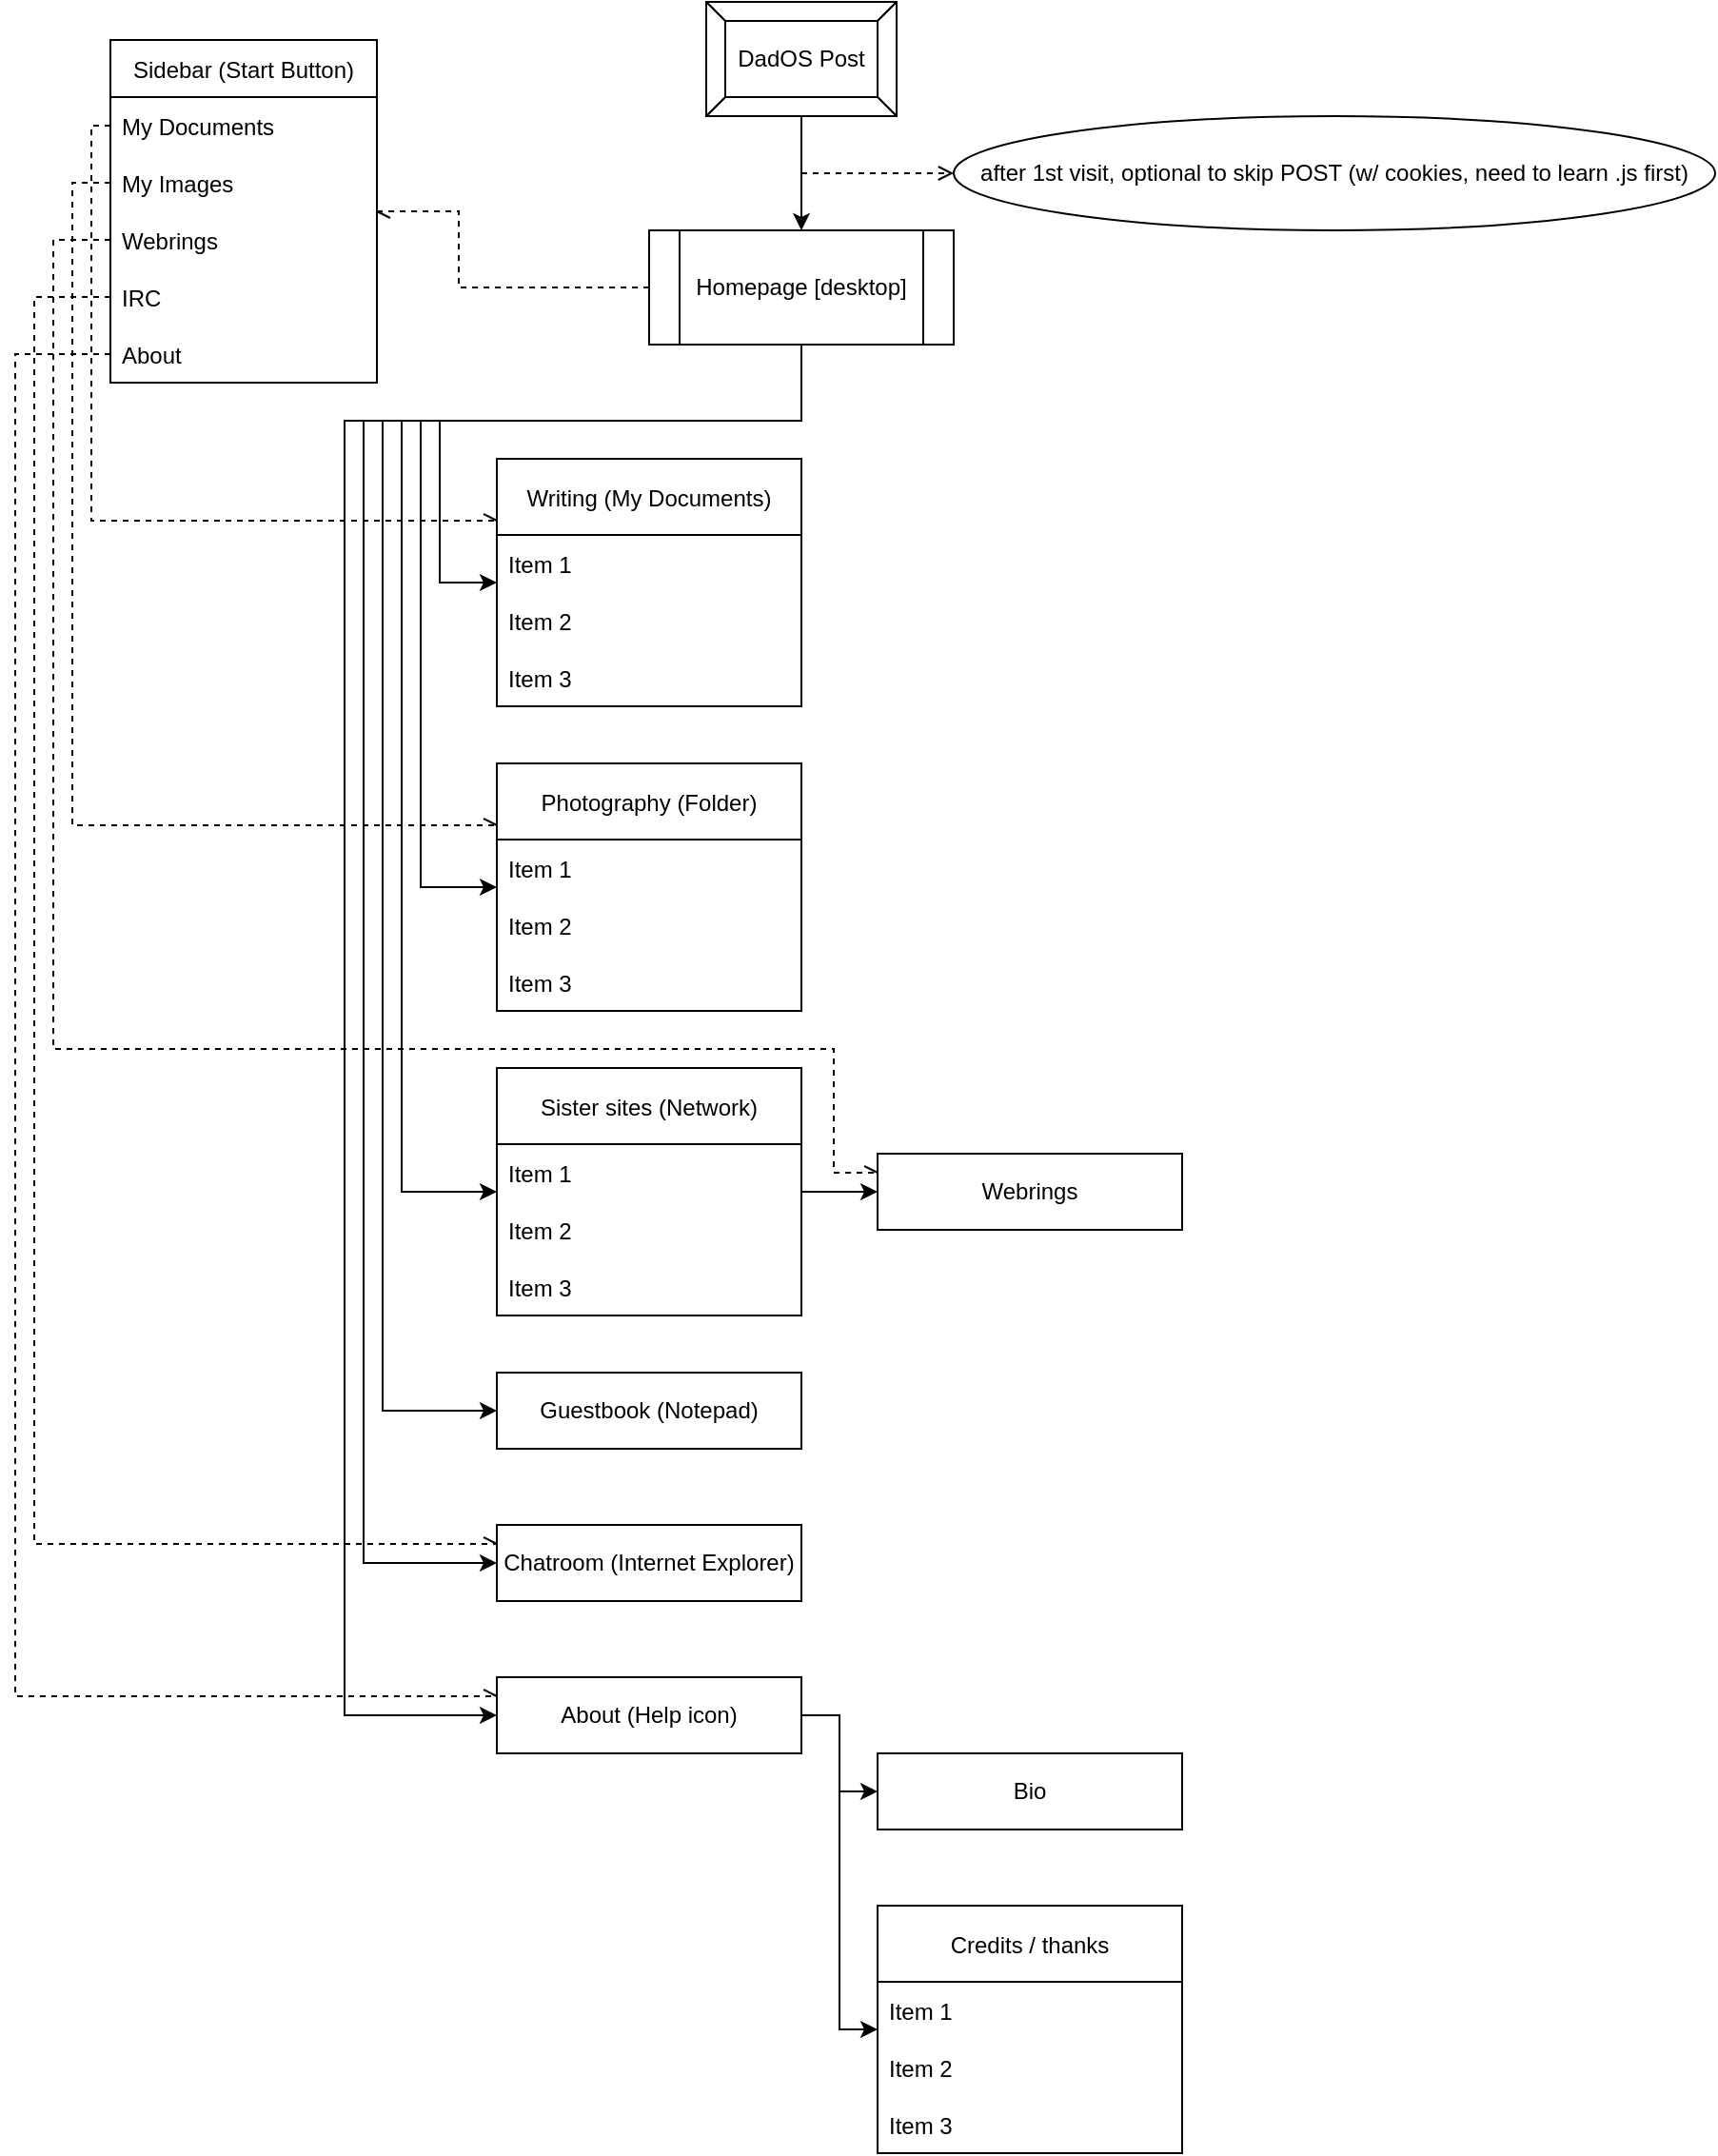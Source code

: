 <mxfile version="20.3.0" type="device"><diagram name="Page-1" id="2c0d36ab-eaac-3732-788b-9136903baeff"><mxGraphModel dx="2942" dy="1235" grid="1" gridSize="10" guides="1" tooltips="1" connect="1" arrows="1" fold="1" page="1" pageScale="1.5" pageWidth="1169" pageHeight="827" background="none" math="0" shadow="0"><root><mxCell id="0"/><mxCell id="1" parent="0"/><mxCell id="GZ8DInsidlxpr8sCD3fV-8" value="" style="group" vertex="1" connectable="0" parent="1"><mxGeometry x="430" y="70" width="893" height="1130" as="geometry"/></mxCell><mxCell id="g5wH9F-Kzj5jRo30LGMI-126" value="Homepage [desktop]" style="shape=process;whiteSpace=wrap;html=1;backgroundOutline=1;fontFamily=Helvetica;fontSize=12;fontColor=default;align=center;strokeColor=default;fillColor=default;" parent="GZ8DInsidlxpr8sCD3fV-8" vertex="1"><mxGeometry x="333" y="120" width="160" height="60" as="geometry"/></mxCell><mxCell id="g5wH9F-Kzj5jRo30LGMI-139" value="Writing (My Documents)" style="swimlane;fontStyle=0;childLayout=stackLayout;horizontal=1;startSize=40;horizontalStack=0;resizeParent=1;resizeParentMax=0;resizeLast=0;collapsible=1;marginBottom=0;" parent="GZ8DInsidlxpr8sCD3fV-8" vertex="1"><mxGeometry x="253" y="240" width="160" height="130" as="geometry"><mxRectangle x="700" y="200" width="160" height="40" as="alternateBounds"/></mxGeometry></mxCell><mxCell id="g5wH9F-Kzj5jRo30LGMI-140" value="Item 1" style="text;strokeColor=none;fillColor=none;align=left;verticalAlign=middle;spacingLeft=4;spacingRight=4;overflow=hidden;points=[[0,0.5],[1,0.5]];portConstraint=eastwest;rotatable=0;" parent="g5wH9F-Kzj5jRo30LGMI-139" vertex="1"><mxGeometry y="40" width="160" height="30" as="geometry"/></mxCell><mxCell id="g5wH9F-Kzj5jRo30LGMI-141" value="Item 2" style="text;strokeColor=none;fillColor=none;align=left;verticalAlign=middle;spacingLeft=4;spacingRight=4;overflow=hidden;points=[[0,0.5],[1,0.5]];portConstraint=eastwest;rotatable=0;" parent="g5wH9F-Kzj5jRo30LGMI-139" vertex="1"><mxGeometry y="70" width="160" height="30" as="geometry"/></mxCell><mxCell id="g5wH9F-Kzj5jRo30LGMI-142" value="Item 3" style="text;strokeColor=none;fillColor=none;align=left;verticalAlign=middle;spacingLeft=4;spacingRight=4;overflow=hidden;points=[[0,0.5],[1,0.5]];portConstraint=eastwest;rotatable=0;" parent="g5wH9F-Kzj5jRo30LGMI-139" vertex="1"><mxGeometry y="100" width="160" height="30" as="geometry"/></mxCell><mxCell id="g5wH9F-Kzj5jRo30LGMI-152" style="edgeStyle=orthogonalEdgeStyle;rounded=0;orthogonalLoop=1;jettySize=auto;html=1;exitX=0.5;exitY=1;exitDx=0;exitDy=0;entryX=0;entryY=0.5;entryDx=0;entryDy=0;" parent="GZ8DInsidlxpr8sCD3fV-8" source="g5wH9F-Kzj5jRo30LGMI-126" target="g5wH9F-Kzj5jRo30LGMI-139" edge="1"><mxGeometry relative="1" as="geometry"><mxPoint x="-107" y="240" as="targetPoint"/><Array as="points"><mxPoint x="413" y="220"/><mxPoint x="223" y="220"/><mxPoint x="223" y="305"/></Array></mxGeometry></mxCell><mxCell id="g5wH9F-Kzj5jRo30LGMI-143" value="Photography (Folder)" style="swimlane;fontStyle=0;childLayout=stackLayout;horizontal=1;startSize=40;horizontalStack=0;resizeParent=1;resizeParentMax=0;resizeLast=0;collapsible=1;marginBottom=0;" parent="GZ8DInsidlxpr8sCD3fV-8" vertex="1"><mxGeometry x="253" y="400" width="160" height="130" as="geometry"><mxRectangle x="700" y="360" width="160" height="40" as="alternateBounds"/></mxGeometry></mxCell><mxCell id="g5wH9F-Kzj5jRo30LGMI-144" value="Item 1" style="text;strokeColor=none;fillColor=none;align=left;verticalAlign=middle;spacingLeft=4;spacingRight=4;overflow=hidden;points=[[0,0.5],[1,0.5]];portConstraint=eastwest;rotatable=0;" parent="g5wH9F-Kzj5jRo30LGMI-143" vertex="1"><mxGeometry y="40" width="160" height="30" as="geometry"/></mxCell><mxCell id="g5wH9F-Kzj5jRo30LGMI-145" value="Item 2" style="text;strokeColor=none;fillColor=none;align=left;verticalAlign=middle;spacingLeft=4;spacingRight=4;overflow=hidden;points=[[0,0.5],[1,0.5]];portConstraint=eastwest;rotatable=0;" parent="g5wH9F-Kzj5jRo30LGMI-143" vertex="1"><mxGeometry y="70" width="160" height="30" as="geometry"/></mxCell><mxCell id="g5wH9F-Kzj5jRo30LGMI-146" value="Item 3" style="text;strokeColor=none;fillColor=none;align=left;verticalAlign=middle;spacingLeft=4;spacingRight=4;overflow=hidden;points=[[0,0.5],[1,0.5]];portConstraint=eastwest;rotatable=0;" parent="g5wH9F-Kzj5jRo30LGMI-143" vertex="1"><mxGeometry y="100" width="160" height="30" as="geometry"/></mxCell><mxCell id="g5wH9F-Kzj5jRo30LGMI-151" style="edgeStyle=orthogonalEdgeStyle;rounded=0;orthogonalLoop=1;jettySize=auto;html=1;entryX=0;entryY=0.5;entryDx=0;entryDy=0;exitX=0.5;exitY=1;exitDx=0;exitDy=0;" parent="GZ8DInsidlxpr8sCD3fV-8" source="g5wH9F-Kzj5jRo30LGMI-126" target="g5wH9F-Kzj5jRo30LGMI-143" edge="1"><mxGeometry relative="1" as="geometry"><Array as="points"><mxPoint x="413" y="220"/><mxPoint x="213" y="220"/><mxPoint x="213" y="465"/></Array></mxGeometry></mxCell><mxCell id="g5wH9F-Kzj5jRo30LGMI-153" value="Guestbook (Notepad)" style="rounded=0;whiteSpace=wrap;html=1;" parent="GZ8DInsidlxpr8sCD3fV-8" vertex="1"><mxGeometry x="253" y="720" width="160" height="40" as="geometry"/></mxCell><mxCell id="G39aBKThxaS1sTjMxnw0-1" style="edgeStyle=orthogonalEdgeStyle;rounded=0;orthogonalLoop=1;jettySize=auto;html=1;entryX=0;entryY=0.5;entryDx=0;entryDy=0;exitX=0.5;exitY=1;exitDx=0;exitDy=0;" parent="GZ8DInsidlxpr8sCD3fV-8" source="g5wH9F-Kzj5jRo30LGMI-126" target="g5wH9F-Kzj5jRo30LGMI-153" edge="1"><mxGeometry relative="1" as="geometry"><Array as="points"><mxPoint x="413" y="220"/><mxPoint x="193" y="220"/><mxPoint x="193" y="740"/></Array></mxGeometry></mxCell><mxCell id="g5wH9F-Kzj5jRo30LGMI-154" value="Sidebar (Start Button)" style="swimlane;fontStyle=0;childLayout=stackLayout;horizontal=1;startSize=30;horizontalStack=0;resizeParent=1;resizeParentMax=0;resizeLast=0;collapsible=1;marginBottom=0;" parent="GZ8DInsidlxpr8sCD3fV-8" vertex="1"><mxGeometry x="50" y="20" width="140" height="180" as="geometry"><mxRectangle x="520" y="160" width="160" height="30" as="alternateBounds"/></mxGeometry></mxCell><mxCell id="g5wH9F-Kzj5jRo30LGMI-155" value="My Documents" style="text;strokeColor=none;fillColor=none;align=left;verticalAlign=middle;spacingLeft=4;spacingRight=4;overflow=hidden;points=[[0,0.5],[1,0.5]];portConstraint=eastwest;rotatable=0;" parent="g5wH9F-Kzj5jRo30LGMI-154" vertex="1"><mxGeometry y="30" width="140" height="30" as="geometry"/></mxCell><mxCell id="g5wH9F-Kzj5jRo30LGMI-156" value="My Images" style="text;strokeColor=none;fillColor=none;align=left;verticalAlign=middle;spacingLeft=4;spacingRight=4;overflow=hidden;points=[[0,0.5],[1,0.5]];portConstraint=eastwest;rotatable=0;" parent="g5wH9F-Kzj5jRo30LGMI-154" vertex="1"><mxGeometry y="60" width="140" height="30" as="geometry"/></mxCell><mxCell id="g5wH9F-Kzj5jRo30LGMI-157" value="Webrings" style="text;strokeColor=none;fillColor=none;align=left;verticalAlign=middle;spacingLeft=4;spacingRight=4;overflow=hidden;points=[[0,0.5],[1,0.5]];portConstraint=eastwest;rotatable=0;" parent="g5wH9F-Kzj5jRo30LGMI-154" vertex="1"><mxGeometry y="90" width="140" height="30" as="geometry"/></mxCell><mxCell id="GSVffN3znGVLirkq3mSQ-3" value="IRC" style="text;strokeColor=none;fillColor=none;align=left;verticalAlign=middle;spacingLeft=4;spacingRight=4;overflow=hidden;points=[[0,0.5],[1,0.5]];portConstraint=eastwest;rotatable=0;" parent="g5wH9F-Kzj5jRo30LGMI-154" vertex="1"><mxGeometry y="120" width="140" height="30" as="geometry"/></mxCell><mxCell id="GSVffN3znGVLirkq3mSQ-4" value="About" style="text;strokeColor=none;fillColor=none;align=left;verticalAlign=middle;spacingLeft=4;spacingRight=4;overflow=hidden;points=[[0,0.5],[1,0.5]];portConstraint=eastwest;rotatable=0;" parent="g5wH9F-Kzj5jRo30LGMI-154" vertex="1"><mxGeometry y="150" width="140" height="30" as="geometry"/></mxCell><mxCell id="g5wH9F-Kzj5jRo30LGMI-158" style="edgeStyle=orthogonalEdgeStyle;rounded=0;orthogonalLoop=1;jettySize=auto;html=1;entryX=1;entryY=0.5;entryDx=0;entryDy=0;dashed=1;exitX=0;exitY=0.5;exitDx=0;exitDy=0;endArrow=openAsync;endFill=0;" parent="GZ8DInsidlxpr8sCD3fV-8" source="g5wH9F-Kzj5jRo30LGMI-126" target="g5wH9F-Kzj5jRo30LGMI-154" edge="1"><mxGeometry relative="1" as="geometry"><mxPoint x="153" y="120" as="targetPoint"/><Array as="points"><mxPoint x="233" y="150"/><mxPoint x="233" y="110"/></Array></mxGeometry></mxCell><mxCell id="G39aBKThxaS1sTjMxnw0-2" value="Sister sites (Network)" style="swimlane;fontStyle=0;childLayout=stackLayout;horizontal=1;startSize=40;horizontalStack=0;resizeParent=1;resizeParentMax=0;resizeLast=0;collapsible=1;marginBottom=0;" parent="GZ8DInsidlxpr8sCD3fV-8" vertex="1"><mxGeometry x="253" y="560" width="160" height="130" as="geometry"><mxRectangle x="723" y="630" width="160" height="40" as="alternateBounds"/></mxGeometry></mxCell><mxCell id="G39aBKThxaS1sTjMxnw0-3" value="Item 1" style="text;strokeColor=none;fillColor=none;align=left;verticalAlign=middle;spacingLeft=4;spacingRight=4;overflow=hidden;points=[[0,0.5],[1,0.5]];portConstraint=eastwest;rotatable=0;" parent="G39aBKThxaS1sTjMxnw0-2" vertex="1"><mxGeometry y="40" width="160" height="30" as="geometry"/></mxCell><mxCell id="G39aBKThxaS1sTjMxnw0-4" value="Item 2" style="text;strokeColor=none;fillColor=none;align=left;verticalAlign=middle;spacingLeft=4;spacingRight=4;overflow=hidden;points=[[0,0.5],[1,0.5]];portConstraint=eastwest;rotatable=0;" parent="G39aBKThxaS1sTjMxnw0-2" vertex="1"><mxGeometry y="70" width="160" height="30" as="geometry"/></mxCell><mxCell id="G39aBKThxaS1sTjMxnw0-5" value="Item 3" style="text;strokeColor=none;fillColor=none;align=left;verticalAlign=middle;spacingLeft=4;spacingRight=4;overflow=hidden;points=[[0,0.5],[1,0.5]];portConstraint=eastwest;rotatable=0;" parent="G39aBKThxaS1sTjMxnw0-2" vertex="1"><mxGeometry y="100" width="160" height="30" as="geometry"/></mxCell><mxCell id="G39aBKThxaS1sTjMxnw0-7" style="edgeStyle=orthogonalEdgeStyle;rounded=0;orthogonalLoop=1;jettySize=auto;html=1;entryX=0;entryY=0.5;entryDx=0;entryDy=0;exitX=0.5;exitY=1;exitDx=0;exitDy=0;" parent="GZ8DInsidlxpr8sCD3fV-8" source="g5wH9F-Kzj5jRo30LGMI-126" target="G39aBKThxaS1sTjMxnw0-2" edge="1"><mxGeometry relative="1" as="geometry"><Array as="points"><mxPoint x="413" y="220"/><mxPoint x="203" y="220"/><mxPoint x="203" y="625"/></Array></mxGeometry></mxCell><mxCell id="G39aBKThxaS1sTjMxnw0-13" style="edgeStyle=orthogonalEdgeStyle;rounded=0;orthogonalLoop=1;jettySize=auto;html=1;entryX=0;entryY=0.5;entryDx=0;entryDy=0;" parent="GZ8DInsidlxpr8sCD3fV-8" source="G39aBKThxaS1sTjMxnw0-2" target="G39aBKThxaS1sTjMxnw0-10" edge="1"><mxGeometry relative="1" as="geometry"><mxPoint x="453" y="590" as="sourcePoint"/></mxGeometry></mxCell><mxCell id="G39aBKThxaS1sTjMxnw0-6" value="About (Help icon)" style="rounded=0;whiteSpace=wrap;html=1;" parent="GZ8DInsidlxpr8sCD3fV-8" vertex="1"><mxGeometry x="253" y="880" width="160" height="40" as="geometry"/></mxCell><mxCell id="G39aBKThxaS1sTjMxnw0-8" style="edgeStyle=orthogonalEdgeStyle;rounded=0;orthogonalLoop=1;jettySize=auto;html=1;entryX=0;entryY=0.5;entryDx=0;entryDy=0;exitX=0.5;exitY=1;exitDx=0;exitDy=0;" parent="GZ8DInsidlxpr8sCD3fV-8" source="g5wH9F-Kzj5jRo30LGMI-126" target="G39aBKThxaS1sTjMxnw0-6" edge="1"><mxGeometry relative="1" as="geometry"><Array as="points"><mxPoint x="413" y="220"/><mxPoint x="173" y="220"/><mxPoint x="173" y="900"/></Array></mxGeometry></mxCell><mxCell id="G39aBKThxaS1sTjMxnw0-9" style="edgeStyle=orthogonalEdgeStyle;rounded=0;orthogonalLoop=1;jettySize=auto;html=1;dashed=1;entryX=0;entryY=0.25;entryDx=0;entryDy=0;endArrow=openAsync;endFill=0;exitX=0;exitY=0.5;exitDx=0;exitDy=0;" parent="GZ8DInsidlxpr8sCD3fV-8" source="GSVffN3znGVLirkq3mSQ-4" target="G39aBKThxaS1sTjMxnw0-6" edge="1"><mxGeometry relative="1" as="geometry"><mxPoint x="130" y="880" as="targetPoint"/><Array as="points"><mxPoint y="185"/><mxPoint y="890"/></Array></mxGeometry></mxCell><mxCell id="G39aBKThxaS1sTjMxnw0-10" value="Webrings" style="rounded=0;whiteSpace=wrap;html=1;" parent="GZ8DInsidlxpr8sCD3fV-8" vertex="1"><mxGeometry x="453" y="605" width="160" height="40" as="geometry"/></mxCell><mxCell id="G39aBKThxaS1sTjMxnw0-11" value="Bio" style="rounded=0;whiteSpace=wrap;html=1;" parent="GZ8DInsidlxpr8sCD3fV-8" vertex="1"><mxGeometry x="453" y="920" width="160" height="40" as="geometry"/></mxCell><mxCell id="G39aBKThxaS1sTjMxnw0-15" value="Chatroom (Internet Explorer)" style="rounded=0;whiteSpace=wrap;html=1;" parent="GZ8DInsidlxpr8sCD3fV-8" vertex="1"><mxGeometry x="253" y="800" width="160" height="40" as="geometry"/></mxCell><mxCell id="G39aBKThxaS1sTjMxnw0-20" value="Credits / thanks" style="swimlane;fontStyle=0;childLayout=stackLayout;horizontal=1;startSize=40;horizontalStack=0;resizeParent=1;resizeParentMax=0;resizeLast=0;collapsible=1;marginBottom=0;" parent="GZ8DInsidlxpr8sCD3fV-8" vertex="1"><mxGeometry x="453" y="1000" width="160" height="130" as="geometry"><mxRectangle x="920" y="960" width="160" height="40" as="alternateBounds"/></mxGeometry></mxCell><mxCell id="G39aBKThxaS1sTjMxnw0-21" value="Item 1" style="text;strokeColor=none;fillColor=none;align=left;verticalAlign=middle;spacingLeft=4;spacingRight=4;overflow=hidden;points=[[0,0.5],[1,0.5]];portConstraint=eastwest;rotatable=0;" parent="G39aBKThxaS1sTjMxnw0-20" vertex="1"><mxGeometry y="40" width="160" height="30" as="geometry"/></mxCell><mxCell id="G39aBKThxaS1sTjMxnw0-22" value="Item 2" style="text;strokeColor=none;fillColor=none;align=left;verticalAlign=middle;spacingLeft=4;spacingRight=4;overflow=hidden;points=[[0,0.5],[1,0.5]];portConstraint=eastwest;rotatable=0;" parent="G39aBKThxaS1sTjMxnw0-20" vertex="1"><mxGeometry y="70" width="160" height="30" as="geometry"/></mxCell><mxCell id="G39aBKThxaS1sTjMxnw0-23" value="Item 3" style="text;strokeColor=none;fillColor=none;align=left;verticalAlign=middle;spacingLeft=4;spacingRight=4;overflow=hidden;points=[[0,0.5],[1,0.5]];portConstraint=eastwest;rotatable=0;" parent="G39aBKThxaS1sTjMxnw0-20" vertex="1"><mxGeometry y="100" width="160" height="30" as="geometry"/></mxCell><mxCell id="GSVffN3znGVLirkq3mSQ-5" style="edgeStyle=orthogonalEdgeStyle;rounded=0;orthogonalLoop=1;jettySize=auto;html=1;" parent="GZ8DInsidlxpr8sCD3fV-8" source="GSVffN3znGVLirkq3mSQ-2" target="g5wH9F-Kzj5jRo30LGMI-126" edge="1"><mxGeometry relative="1" as="geometry"/></mxCell><mxCell id="GSVffN3znGVLirkq3mSQ-2" value="DadOS Post" style="labelPosition=center;verticalLabelPosition=middle;align=center;html=1;shape=mxgraph.basic.button;dx=10;whiteSpace=wrap;" parent="GZ8DInsidlxpr8sCD3fV-8" vertex="1"><mxGeometry x="363" width="100" height="60" as="geometry"/></mxCell><mxCell id="G39aBKThxaS1sTjMxnw0-14" style="edgeStyle=orthogonalEdgeStyle;rounded=0;orthogonalLoop=1;jettySize=auto;html=1;entryX=0;entryY=0.5;entryDx=0;entryDy=0;" parent="GZ8DInsidlxpr8sCD3fV-8" source="G39aBKThxaS1sTjMxnw0-6" target="G39aBKThxaS1sTjMxnw0-11" edge="1"><mxGeometry relative="1" as="geometry"/></mxCell><mxCell id="GZ8DInsidlxpr8sCD3fV-2" value="after 1st visit, optional to skip POST (w/ cookies, need to learn .js first)" style="ellipse;whiteSpace=wrap;html=1;" vertex="1" parent="GZ8DInsidlxpr8sCD3fV-8"><mxGeometry x="493" y="60" width="400" height="60" as="geometry"/></mxCell><mxCell id="GZ8DInsidlxpr8sCD3fV-4" style="edgeStyle=orthogonalEdgeStyle;rounded=0;orthogonalLoop=1;jettySize=auto;html=1;entryX=0;entryY=0.25;entryDx=0;entryDy=0;dashed=1;endArrow=openAsync;endFill=0;" edge="1" parent="GZ8DInsidlxpr8sCD3fV-8" source="GSVffN3znGVLirkq3mSQ-3" target="G39aBKThxaS1sTjMxnw0-15"><mxGeometry relative="1" as="geometry"><Array as="points"><mxPoint x="10" y="155"/><mxPoint x="10" y="810"/></Array></mxGeometry></mxCell><mxCell id="G39aBKThxaS1sTjMxnw0-17" style="edgeStyle=orthogonalEdgeStyle;rounded=0;orthogonalLoop=1;jettySize=auto;html=1;entryX=0;entryY=0.5;entryDx=0;entryDy=0;" parent="GZ8DInsidlxpr8sCD3fV-8" source="g5wH9F-Kzj5jRo30LGMI-126" target="G39aBKThxaS1sTjMxnw0-15" edge="1"><mxGeometry relative="1" as="geometry"><Array as="points"><mxPoint x="413" y="220"/><mxPoint x="183" y="220"/><mxPoint x="183" y="820"/></Array></mxGeometry></mxCell><mxCell id="GZ8DInsidlxpr8sCD3fV-5" style="edgeStyle=orthogonalEdgeStyle;rounded=0;orthogonalLoop=1;jettySize=auto;html=1;entryX=0;entryY=0.25;entryDx=0;entryDy=0;dashed=1;endArrow=openAsync;endFill=0;" edge="1" parent="GZ8DInsidlxpr8sCD3fV-8" source="g5wH9F-Kzj5jRo30LGMI-157" target="G39aBKThxaS1sTjMxnw0-10"><mxGeometry relative="1" as="geometry"><Array as="points"><mxPoint x="20" y="125"/><mxPoint x="20" y="550"/><mxPoint x="430" y="550"/><mxPoint x="430" y="615"/></Array></mxGeometry></mxCell><mxCell id="G39aBKThxaS1sTjMxnw0-18" style="edgeStyle=orthogonalEdgeStyle;rounded=0;orthogonalLoop=1;jettySize=auto;html=1;endArrow=classic;endFill=1;entryX=0;entryY=0.5;entryDx=0;entryDy=0;" parent="GZ8DInsidlxpr8sCD3fV-8" source="G39aBKThxaS1sTjMxnw0-6" target="G39aBKThxaS1sTjMxnw0-20" edge="1"><mxGeometry relative="1" as="geometry"><mxPoint x="393" y="1030" as="targetPoint"/></mxGeometry></mxCell><mxCell id="GZ8DInsidlxpr8sCD3fV-6" style="edgeStyle=orthogonalEdgeStyle;rounded=0;orthogonalLoop=1;jettySize=auto;html=1;entryX=0;entryY=0.25;entryDx=0;entryDy=0;dashed=1;endArrow=openAsync;endFill=0;" edge="1" parent="GZ8DInsidlxpr8sCD3fV-8" source="g5wH9F-Kzj5jRo30LGMI-156" target="g5wH9F-Kzj5jRo30LGMI-143"><mxGeometry relative="1" as="geometry"><Array as="points"><mxPoint x="30" y="95"/><mxPoint x="30" y="433"/></Array></mxGeometry></mxCell><mxCell id="GZ8DInsidlxpr8sCD3fV-3" style="edgeStyle=orthogonalEdgeStyle;rounded=0;orthogonalLoop=1;jettySize=auto;html=1;dashed=1;endArrow=open;endFill=0;" edge="1" parent="GZ8DInsidlxpr8sCD3fV-8" source="GSVffN3znGVLirkq3mSQ-2" target="GZ8DInsidlxpr8sCD3fV-2"><mxGeometry relative="1" as="geometry"><Array as="points"><mxPoint x="413" y="90"/></Array></mxGeometry></mxCell><mxCell id="GZ8DInsidlxpr8sCD3fV-7" style="edgeStyle=orthogonalEdgeStyle;rounded=0;orthogonalLoop=1;jettySize=auto;html=1;entryX=0;entryY=0.25;entryDx=0;entryDy=0;dashed=1;endArrow=openAsync;endFill=0;" edge="1" parent="GZ8DInsidlxpr8sCD3fV-8" source="g5wH9F-Kzj5jRo30LGMI-155" target="g5wH9F-Kzj5jRo30LGMI-139"><mxGeometry relative="1" as="geometry"><Array as="points"><mxPoint x="40" y="65"/><mxPoint x="40" y="273"/></Array></mxGeometry></mxCell></root></mxGraphModel></diagram></mxfile>